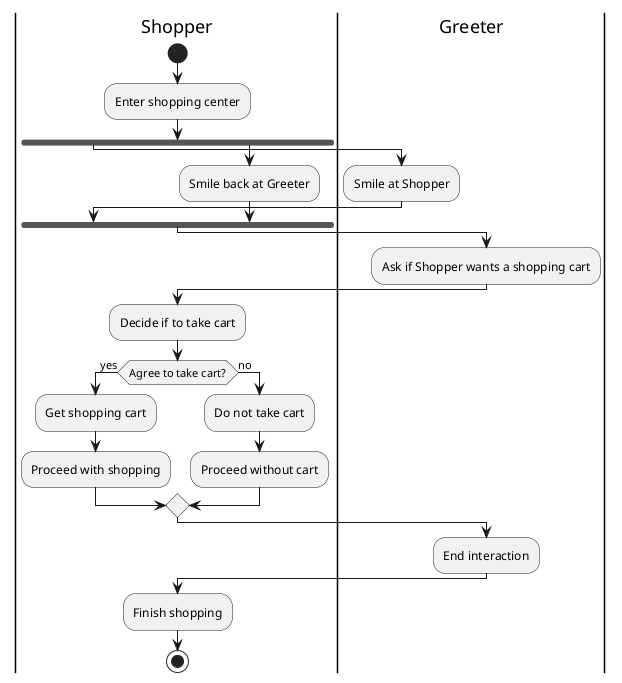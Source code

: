 @startuml
|Shopper|
start
:Enter shopping center;

fork
  |Greeter|
  :Smile at Shopper;
fork again
  |Shopper|
  :Smile back at Greeter;
endfork

|Greeter|
:Ask if Shopper wants a shopping cart;

|Shopper|
:Decide if to take cart;

if (Agree to take cart?) then (yes)
  :Get shopping cart;
  :Proceed with shopping;
else (no)
  :Do not take cart;
  :Proceed without cart;
endif

|Greeter|
:End interaction;

|Shopper|
:Finish shopping;

stop
@enduml
